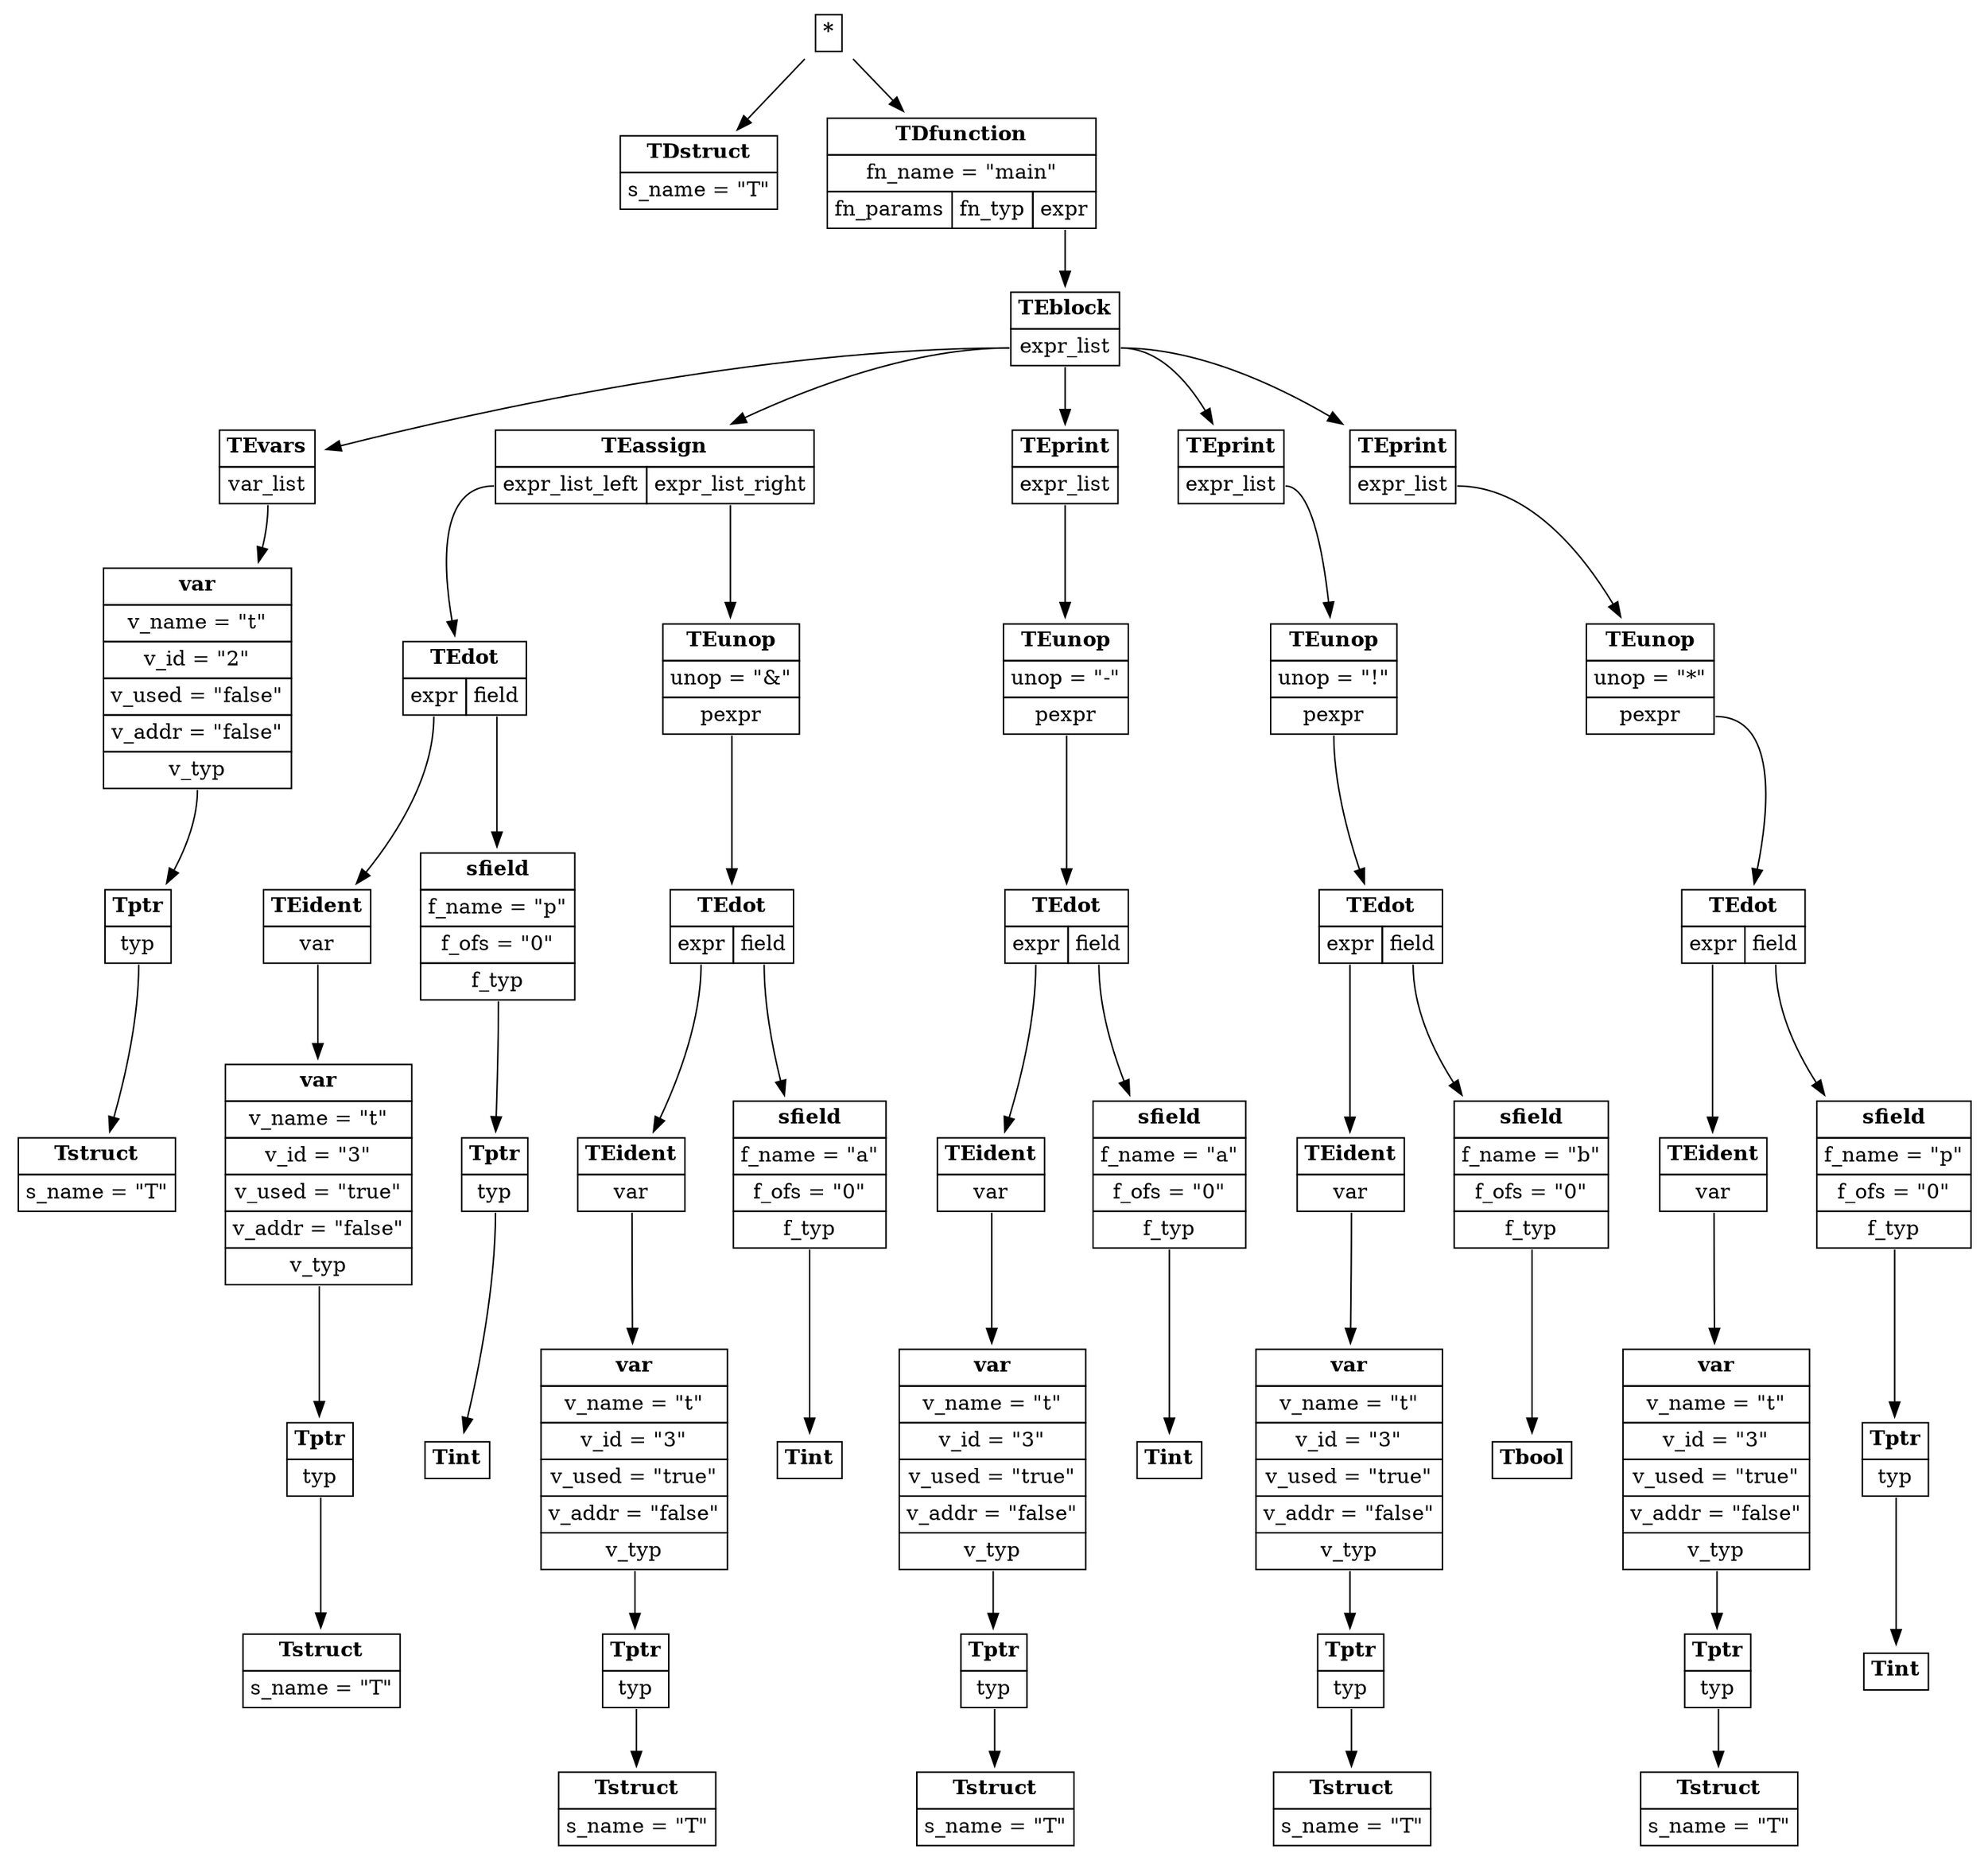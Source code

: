digraph ast {
node [shape=plaintext];
root [label=<<table border='0' cellborder='1' cellspacing='0' cellpadding='4'><tr ><td colspan = '1'><b >*</b></td></tr></table>>]
TDstruct_1 [label=<<table border='0' cellborder='1' cellspacing='0' cellpadding='4'><tr ><td colspan = '1'><b >TDstruct</b></td></tr><tr ><td colspan = '1'>s_name = "T"</td></tr></table>>]
root -> TDstruct_1
TDfunction_2 [label=<<table border='0' cellborder='1' cellspacing='0' cellpadding='4'><tr ><td colspan = '3'><b >TDfunction</b></td></tr><tr ><td colspan = '3'>fn_name = "main"</td></tr><tr ><td port='fn_params'>fn_params</td><td port='fn_typ'>fn_typ</td><td port='expr'>expr</td></tr></table>>]
root -> TDfunction_2
TEblock_3 [label=<<table border='0' cellborder='1' cellspacing='0' cellpadding='4'><tr ><td colspan = '1'><b >TEblock</b></td></tr><tr ><td port='expr_list'>expr_list</td></tr></table>>]
TDfunction_2:expr -> TEblock_3
TEvars_4 [label=<<table border='0' cellborder='1' cellspacing='0' cellpadding='4'><tr ><td colspan = '1'><b >TEvars</b></td></tr><tr ><td port='var_list'>var_list</td></tr></table>>]
TEblock_3:expr_list -> TEvars_4
var_5 [label=<<table border='0' cellborder='1' cellspacing='0' cellpadding='4'><tr ><td colspan = '1'><b >var</b></td></tr><tr ><td colspan = '1'>v_name = "t"</td></tr><tr ><td colspan = '1'>v_id = "2"</td></tr><tr ><td colspan = '1'>v_used = "false"</td></tr><tr ><td colspan = '1'>v_addr = "false"</td></tr><tr ><td port='v_typ'>v_typ</td></tr></table>>]
TEvars_4:var_list -> var_5
Tptr_6 [label=<<table border='0' cellborder='1' cellspacing='0' cellpadding='4'><tr ><td colspan = '1'><b >Tptr</b></td></tr><tr ><td port='typ'>typ</td></tr></table>>]
var_5:v_typ -> Tptr_6
Tstruct_7 [label=<<table border='0' cellborder='1' cellspacing='0' cellpadding='4'><tr ><td colspan = '1'><b >Tstruct</b></td></tr><tr ><td colspan = '1'>s_name = "T"</td></tr></table>>]
Tptr_6:typ -> Tstruct_7
TEassign_8 [label=<<table border='0' cellborder='1' cellspacing='0' cellpadding='4'><tr ><td colspan = '2'><b >TEassign</b></td></tr><tr ><td port='expr_list_left'>expr_list_left</td><td port='expr_list_right'>expr_list_right</td></tr></table>>]
TEblock_3:expr_list -> TEassign_8
TEdot_9 [label=<<table border='0' cellborder='1' cellspacing='0' cellpadding='4'><tr ><td colspan = '2'><b >TEdot</b></td></tr><tr ><td port='expr'>expr</td><td port='field'>field</td></tr></table>>]
TEassign_8:expr_list_left -> TEdot_9
TEident_10 [label=<<table border='0' cellborder='1' cellspacing='0' cellpadding='4'><tr ><td colspan = '1'><b >TEident</b></td></tr><tr ><td port='var'>var</td></tr></table>>]
TEdot_9:expr -> TEident_10
var_11 [label=<<table border='0' cellborder='1' cellspacing='0' cellpadding='4'><tr ><td colspan = '1'><b >var</b></td></tr><tr ><td colspan = '1'>v_name = "t"</td></tr><tr ><td colspan = '1'>v_id = "3"</td></tr><tr ><td colspan = '1'>v_used = "true"</td></tr><tr ><td colspan = '1'>v_addr = "false"</td></tr><tr ><td port='v_typ'>v_typ</td></tr></table>>]
TEident_10:var -> var_11
Tptr_12 [label=<<table border='0' cellborder='1' cellspacing='0' cellpadding='4'><tr ><td colspan = '1'><b >Tptr</b></td></tr><tr ><td port='typ'>typ</td></tr></table>>]
var_11:v_typ -> Tptr_12
Tstruct_13 [label=<<table border='0' cellborder='1' cellspacing='0' cellpadding='4'><tr ><td colspan = '1'><b >Tstruct</b></td></tr><tr ><td colspan = '1'>s_name = "T"</td></tr></table>>]
Tptr_12:typ -> Tstruct_13
sfield_14 [label=<<table border='0' cellborder='1' cellspacing='0' cellpadding='4'><tr ><td colspan = '1'><b >sfield</b></td></tr><tr ><td colspan = '1'>f_name = "p"</td></tr><tr ><td colspan = '1'>f_ofs = "0"</td></tr><tr ><td port='f_typ'>f_typ</td></tr></table>>]
TEdot_9:field -> sfield_14
Tptr_15 [label=<<table border='0' cellborder='1' cellspacing='0' cellpadding='4'><tr ><td colspan = '1'><b >Tptr</b></td></tr><tr ><td port='typ'>typ</td></tr></table>>]
sfield_14:f_typ -> Tptr_15
Tint_16 [label=<<table border='0' cellborder='1' cellspacing='0' cellpadding='4'><tr ><td colspan = '1'><b >Tint</b></td></tr></table>>]
Tptr_15:typ -> Tint_16
TEunop_17 [label=<<table border='0' cellborder='1' cellspacing='0' cellpadding='4'><tr ><td colspan = '1'><b >TEunop</b></td></tr><tr ><td colspan = '1'>unop = "&amp;"</td></tr><tr ><td port='pexpr'>pexpr</td></tr></table>>]
TEassign_8:expr_list_right -> TEunop_17
TEdot_18 [label=<<table border='0' cellborder='1' cellspacing='0' cellpadding='4'><tr ><td colspan = '2'><b >TEdot</b></td></tr><tr ><td port='expr'>expr</td><td port='field'>field</td></tr></table>>]
TEunop_17:pexpr -> TEdot_18
TEident_19 [label=<<table border='0' cellborder='1' cellspacing='0' cellpadding='4'><tr ><td colspan = '1'><b >TEident</b></td></tr><tr ><td port='var'>var</td></tr></table>>]
TEdot_18:expr -> TEident_19
var_20 [label=<<table border='0' cellborder='1' cellspacing='0' cellpadding='4'><tr ><td colspan = '1'><b >var</b></td></tr><tr ><td colspan = '1'>v_name = "t"</td></tr><tr ><td colspan = '1'>v_id = "3"</td></tr><tr ><td colspan = '1'>v_used = "true"</td></tr><tr ><td colspan = '1'>v_addr = "false"</td></tr><tr ><td port='v_typ'>v_typ</td></tr></table>>]
TEident_19:var -> var_20
Tptr_21 [label=<<table border='0' cellborder='1' cellspacing='0' cellpadding='4'><tr ><td colspan = '1'><b >Tptr</b></td></tr><tr ><td port='typ'>typ</td></tr></table>>]
var_20:v_typ -> Tptr_21
Tstruct_22 [label=<<table border='0' cellborder='1' cellspacing='0' cellpadding='4'><tr ><td colspan = '1'><b >Tstruct</b></td></tr><tr ><td colspan = '1'>s_name = "T"</td></tr></table>>]
Tptr_21:typ -> Tstruct_22
sfield_23 [label=<<table border='0' cellborder='1' cellspacing='0' cellpadding='4'><tr ><td colspan = '1'><b >sfield</b></td></tr><tr ><td colspan = '1'>f_name = "a"</td></tr><tr ><td colspan = '1'>f_ofs = "0"</td></tr><tr ><td port='f_typ'>f_typ</td></tr></table>>]
TEdot_18:field -> sfield_23
Tint_24 [label=<<table border='0' cellborder='1' cellspacing='0' cellpadding='4'><tr ><td colspan = '1'><b >Tint</b></td></tr></table>>]
sfield_23:f_typ -> Tint_24
TEprint_25 [label=<<table border='0' cellborder='1' cellspacing='0' cellpadding='4'><tr ><td colspan = '1'><b >TEprint</b></td></tr><tr ><td port='expr_list'>expr_list</td></tr></table>>]
TEblock_3:expr_list -> TEprint_25
TEunop_26 [label=<<table border='0' cellborder='1' cellspacing='0' cellpadding='4'><tr ><td colspan = '1'><b >TEunop</b></td></tr><tr ><td colspan = '1'>unop = "-"</td></tr><tr ><td port='pexpr'>pexpr</td></tr></table>>]
TEprint_25:expr_list -> TEunop_26
TEdot_27 [label=<<table border='0' cellborder='1' cellspacing='0' cellpadding='4'><tr ><td colspan = '2'><b >TEdot</b></td></tr><tr ><td port='expr'>expr</td><td port='field'>field</td></tr></table>>]
TEunop_26:pexpr -> TEdot_27
TEident_28 [label=<<table border='0' cellborder='1' cellspacing='0' cellpadding='4'><tr ><td colspan = '1'><b >TEident</b></td></tr><tr ><td port='var'>var</td></tr></table>>]
TEdot_27:expr -> TEident_28
var_29 [label=<<table border='0' cellborder='1' cellspacing='0' cellpadding='4'><tr ><td colspan = '1'><b >var</b></td></tr><tr ><td colspan = '1'>v_name = "t"</td></tr><tr ><td colspan = '1'>v_id = "3"</td></tr><tr ><td colspan = '1'>v_used = "true"</td></tr><tr ><td colspan = '1'>v_addr = "false"</td></tr><tr ><td port='v_typ'>v_typ</td></tr></table>>]
TEident_28:var -> var_29
Tptr_30 [label=<<table border='0' cellborder='1' cellspacing='0' cellpadding='4'><tr ><td colspan = '1'><b >Tptr</b></td></tr><tr ><td port='typ'>typ</td></tr></table>>]
var_29:v_typ -> Tptr_30
Tstruct_31 [label=<<table border='0' cellborder='1' cellspacing='0' cellpadding='4'><tr ><td colspan = '1'><b >Tstruct</b></td></tr><tr ><td colspan = '1'>s_name = "T"</td></tr></table>>]
Tptr_30:typ -> Tstruct_31
sfield_32 [label=<<table border='0' cellborder='1' cellspacing='0' cellpadding='4'><tr ><td colspan = '1'><b >sfield</b></td></tr><tr ><td colspan = '1'>f_name = "a"</td></tr><tr ><td colspan = '1'>f_ofs = "0"</td></tr><tr ><td port='f_typ'>f_typ</td></tr></table>>]
TEdot_27:field -> sfield_32
Tint_33 [label=<<table border='0' cellborder='1' cellspacing='0' cellpadding='4'><tr ><td colspan = '1'><b >Tint</b></td></tr></table>>]
sfield_32:f_typ -> Tint_33
TEprint_34 [label=<<table border='0' cellborder='1' cellspacing='0' cellpadding='4'><tr ><td colspan = '1'><b >TEprint</b></td></tr><tr ><td port='expr_list'>expr_list</td></tr></table>>]
TEblock_3:expr_list -> TEprint_34
TEunop_35 [label=<<table border='0' cellborder='1' cellspacing='0' cellpadding='4'><tr ><td colspan = '1'><b >TEunop</b></td></tr><tr ><td colspan = '1'>unop = "!"</td></tr><tr ><td port='pexpr'>pexpr</td></tr></table>>]
TEprint_34:expr_list -> TEunop_35
TEdot_36 [label=<<table border='0' cellborder='1' cellspacing='0' cellpadding='4'><tr ><td colspan = '2'><b >TEdot</b></td></tr><tr ><td port='expr'>expr</td><td port='field'>field</td></tr></table>>]
TEunop_35:pexpr -> TEdot_36
TEident_37 [label=<<table border='0' cellborder='1' cellspacing='0' cellpadding='4'><tr ><td colspan = '1'><b >TEident</b></td></tr><tr ><td port='var'>var</td></tr></table>>]
TEdot_36:expr -> TEident_37
var_38 [label=<<table border='0' cellborder='1' cellspacing='0' cellpadding='4'><tr ><td colspan = '1'><b >var</b></td></tr><tr ><td colspan = '1'>v_name = "t"</td></tr><tr ><td colspan = '1'>v_id = "3"</td></tr><tr ><td colspan = '1'>v_used = "true"</td></tr><tr ><td colspan = '1'>v_addr = "false"</td></tr><tr ><td port='v_typ'>v_typ</td></tr></table>>]
TEident_37:var -> var_38
Tptr_39 [label=<<table border='0' cellborder='1' cellspacing='0' cellpadding='4'><tr ><td colspan = '1'><b >Tptr</b></td></tr><tr ><td port='typ'>typ</td></tr></table>>]
var_38:v_typ -> Tptr_39
Tstruct_40 [label=<<table border='0' cellborder='1' cellspacing='0' cellpadding='4'><tr ><td colspan = '1'><b >Tstruct</b></td></tr><tr ><td colspan = '1'>s_name = "T"</td></tr></table>>]
Tptr_39:typ -> Tstruct_40
sfield_41 [label=<<table border='0' cellborder='1' cellspacing='0' cellpadding='4'><tr ><td colspan = '1'><b >sfield</b></td></tr><tr ><td colspan = '1'>f_name = "b"</td></tr><tr ><td colspan = '1'>f_ofs = "0"</td></tr><tr ><td port='f_typ'>f_typ</td></tr></table>>]
TEdot_36:field -> sfield_41
Tbool_42 [label=<<table border='0' cellborder='1' cellspacing='0' cellpadding='4'><tr ><td colspan = '1'><b >Tbool</b></td></tr></table>>]
sfield_41:f_typ -> Tbool_42
TEprint_43 [label=<<table border='0' cellborder='1' cellspacing='0' cellpadding='4'><tr ><td colspan = '1'><b >TEprint</b></td></tr><tr ><td port='expr_list'>expr_list</td></tr></table>>]
TEblock_3:expr_list -> TEprint_43
TEunop_44 [label=<<table border='0' cellborder='1' cellspacing='0' cellpadding='4'><tr ><td colspan = '1'><b >TEunop</b></td></tr><tr ><td colspan = '1'>unop = "*"</td></tr><tr ><td port='pexpr'>pexpr</td></tr></table>>]
TEprint_43:expr_list -> TEunop_44
TEdot_45 [label=<<table border='0' cellborder='1' cellspacing='0' cellpadding='4'><tr ><td colspan = '2'><b >TEdot</b></td></tr><tr ><td port='expr'>expr</td><td port='field'>field</td></tr></table>>]
TEunop_44:pexpr -> TEdot_45
TEident_46 [label=<<table border='0' cellborder='1' cellspacing='0' cellpadding='4'><tr ><td colspan = '1'><b >TEident</b></td></tr><tr ><td port='var'>var</td></tr></table>>]
TEdot_45:expr -> TEident_46
var_47 [label=<<table border='0' cellborder='1' cellspacing='0' cellpadding='4'><tr ><td colspan = '1'><b >var</b></td></tr><tr ><td colspan = '1'>v_name = "t"</td></tr><tr ><td colspan = '1'>v_id = "3"</td></tr><tr ><td colspan = '1'>v_used = "true"</td></tr><tr ><td colspan = '1'>v_addr = "false"</td></tr><tr ><td port='v_typ'>v_typ</td></tr></table>>]
TEident_46:var -> var_47
Tptr_48 [label=<<table border='0' cellborder='1' cellspacing='0' cellpadding='4'><tr ><td colspan = '1'><b >Tptr</b></td></tr><tr ><td port='typ'>typ</td></tr></table>>]
var_47:v_typ -> Tptr_48
Tstruct_49 [label=<<table border='0' cellborder='1' cellspacing='0' cellpadding='4'><tr ><td colspan = '1'><b >Tstruct</b></td></tr><tr ><td colspan = '1'>s_name = "T"</td></tr></table>>]
Tptr_48:typ -> Tstruct_49
sfield_50 [label=<<table border='0' cellborder='1' cellspacing='0' cellpadding='4'><tr ><td colspan = '1'><b >sfield</b></td></tr><tr ><td colspan = '1'>f_name = "p"</td></tr><tr ><td colspan = '1'>f_ofs = "0"</td></tr><tr ><td port='f_typ'>f_typ</td></tr></table>>]
TEdot_45:field -> sfield_50
Tptr_51 [label=<<table border='0' cellborder='1' cellspacing='0' cellpadding='4'><tr ><td colspan = '1'><b >Tptr</b></td></tr><tr ><td port='typ'>typ</td></tr></table>>]
sfield_50:f_typ -> Tptr_51
Tint_52 [label=<<table border='0' cellborder='1' cellspacing='0' cellpadding='4'><tr ><td colspan = '1'><b >Tint</b></td></tr></table>>]
Tptr_51:typ -> Tint_52
}